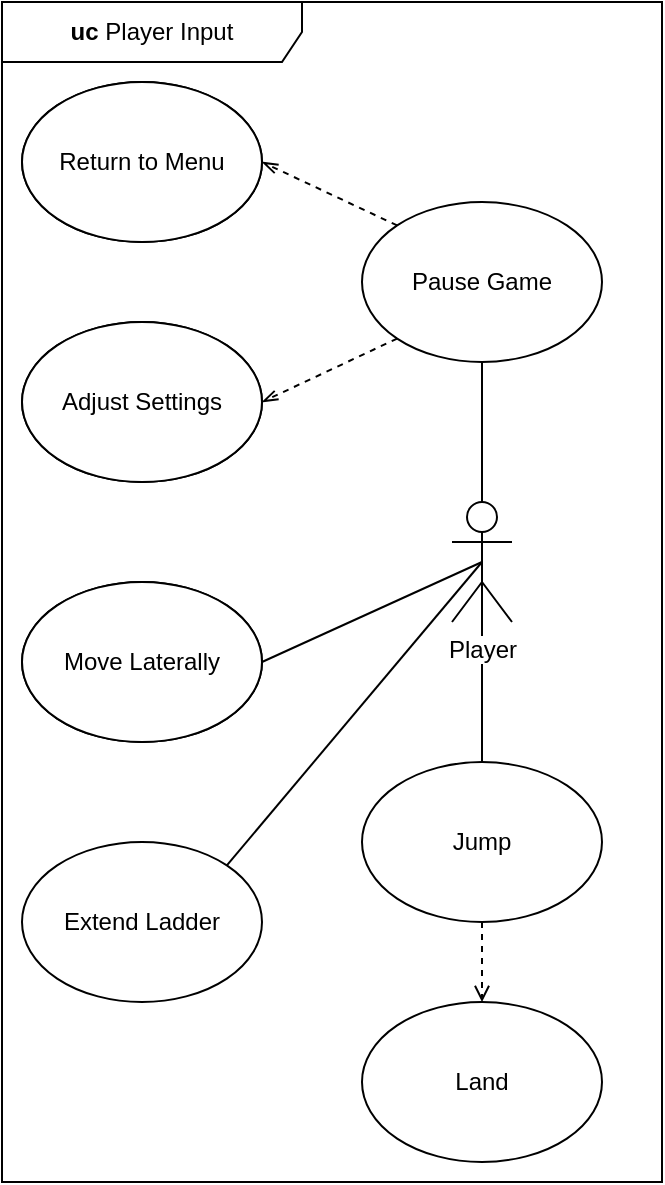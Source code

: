 <mxfile version="21.0.6"><diagram name="Page-1" id="FVM-0dpzZTRenCPU9bpZ"><mxGraphModel dx="1687" dy="854" grid="1" gridSize="10" guides="1" tooltips="1" connect="1" arrows="1" fold="1" page="1" pageScale="1" pageWidth="850" pageHeight="1100" math="0" shadow="0"><root><mxCell id="0"/><mxCell id="1" parent="0"/><mxCell id="w6efOKVVRBYO0En1bdJ0-13" style="rounded=0;orthogonalLoop=1;jettySize=auto;html=1;exitX=0.5;exitY=0.5;exitDx=0;exitDy=0;exitPerimeter=0;entryX=0.5;entryY=0;entryDx=0;entryDy=0;endArrow=none;endFill=0;" edge="1" parent="1" source="a1e5N-lmQyCS0TMDZFfz-2" target="w6efOKVVRBYO0En1bdJ0-24"><mxGeometry relative="1" as="geometry"/></mxCell><mxCell id="w6efOKVVRBYO0En1bdJ0-16" style="rounded=0;orthogonalLoop=1;jettySize=auto;html=1;exitX=0.5;exitY=0.5;exitDx=0;exitDy=0;exitPerimeter=0;entryX=1;entryY=0;entryDx=0;entryDy=0;endArrow=none;endFill=0;" edge="1" parent="1" source="a1e5N-lmQyCS0TMDZFfz-2" target="w6efOKVVRBYO0En1bdJ0-7"><mxGeometry relative="1" as="geometry"/></mxCell><mxCell id="w6efOKVVRBYO0En1bdJ0-19" style="rounded=0;orthogonalLoop=1;jettySize=auto;html=1;exitX=0.5;exitY=0.5;exitDx=0;exitDy=0;exitPerimeter=0;entryX=0.5;entryY=1;entryDx=0;entryDy=0;endArrow=none;endFill=0;" edge="1" parent="1" source="a1e5N-lmQyCS0TMDZFfz-2" target="w6efOKVVRBYO0En1bdJ0-2"><mxGeometry relative="1" as="geometry"><mxPoint x="270" y="260" as="targetPoint"/></mxGeometry></mxCell><mxCell id="a1e5N-lmQyCS0TMDZFfz-2" value="&lt;span style=&quot;background-color: rgb(255, 255, 255);&quot;&gt;Player&lt;/span&gt;" style="shape=umlActor;verticalLabelPosition=bottom;verticalAlign=top;html=1;outlineConnect=0;" parent="1" vertex="1"><mxGeometry x="265" y="330" width="30" height="60" as="geometry"/></mxCell><mxCell id="w6efOKVVRBYO0En1bdJ0-14" style="rounded=0;orthogonalLoop=1;jettySize=auto;html=1;exitX=1;exitY=0.5;exitDx=0;exitDy=0;entryX=0.5;entryY=0.5;entryDx=0;entryDy=0;entryPerimeter=0;endArrow=none;endFill=0;" edge="1" parent="1" source="w6efOKVVRBYO0En1bdJ0-23" target="a1e5N-lmQyCS0TMDZFfz-2"><mxGeometry relative="1" as="geometry"/></mxCell><mxCell id="a1e5N-lmQyCS0TMDZFfz-6" value="Move Laterally" style="ellipse;whiteSpace=wrap;html=1;" parent="1" vertex="1"><mxGeometry x="50" y="370" width="120" height="80" as="geometry"/></mxCell><mxCell id="a1e5N-lmQyCS0TMDZFfz-7" value="&lt;b&gt;uc&lt;/b&gt; Player Input" style="shape=umlFrame;whiteSpace=wrap;html=1;pointerEvents=0;width=150;height=30;" parent="1" vertex="1"><mxGeometry x="40" y="80" width="330" height="590" as="geometry"/></mxCell><mxCell id="w6efOKVVRBYO0En1bdJ0-5" style="rounded=0;orthogonalLoop=1;jettySize=auto;html=1;exitX=0;exitY=1;exitDx=0;exitDy=0;entryX=1;entryY=0.5;entryDx=0;entryDy=0;dashed=1;endArrow=openThin;endFill=0;" edge="1" parent="1" source="w6efOKVVRBYO0En1bdJ0-2" target="w6efOKVVRBYO0En1bdJ0-22"><mxGeometry relative="1" as="geometry"/></mxCell><mxCell id="w6efOKVVRBYO0En1bdJ0-6" style="rounded=0;orthogonalLoop=1;jettySize=auto;html=1;exitX=0;exitY=0;exitDx=0;exitDy=0;entryX=1;entryY=0.5;entryDx=0;entryDy=0;dashed=1;endArrow=openThin;endFill=0;" edge="1" parent="1" source="w6efOKVVRBYO0En1bdJ0-2" target="w6efOKVVRBYO0En1bdJ0-21"><mxGeometry relative="1" as="geometry"><mxPoint x="142.426" y="311.716" as="targetPoint"/></mxGeometry></mxCell><mxCell id="w6efOKVVRBYO0En1bdJ0-2" value="Pause Game" style="ellipse;whiteSpace=wrap;html=1;" vertex="1" parent="1"><mxGeometry x="220" y="180" width="120" height="80" as="geometry"/></mxCell><mxCell id="w6efOKVVRBYO0En1bdJ0-3" value="Return to Menu" style="ellipse;whiteSpace=wrap;html=1;" vertex="1" parent="1"><mxGeometry x="50" y="120" width="120" height="80" as="geometry"/></mxCell><mxCell id="w6efOKVVRBYO0En1bdJ0-4" value="Adjust Settings" style="ellipse;whiteSpace=wrap;html=1;" vertex="1" parent="1"><mxGeometry x="50" y="240" width="120" height="80" as="geometry"/></mxCell><mxCell id="w6efOKVVRBYO0En1bdJ0-7" value="Extend Ladder" style="ellipse;whiteSpace=wrap;html=1;" vertex="1" parent="1"><mxGeometry x="50" y="500" width="120" height="80" as="geometry"/></mxCell><mxCell id="w6efOKVVRBYO0En1bdJ0-21" value="Return to Menu" style="ellipse;whiteSpace=wrap;html=1;" vertex="1" parent="1"><mxGeometry x="50" y="120" width="120" height="80" as="geometry"/></mxCell><mxCell id="w6efOKVVRBYO0En1bdJ0-22" value="Adjust Settings" style="ellipse;whiteSpace=wrap;html=1;" vertex="1" parent="1"><mxGeometry x="50" y="240" width="120" height="80" as="geometry"/></mxCell><mxCell id="w6efOKVVRBYO0En1bdJ0-23" value="Move Laterally" style="ellipse;whiteSpace=wrap;html=1;" vertex="1" parent="1"><mxGeometry x="50" y="370" width="120" height="80" as="geometry"/></mxCell><mxCell id="w6efOKVVRBYO0En1bdJ0-27" style="rounded=0;orthogonalLoop=1;jettySize=auto;html=1;exitX=0.5;exitY=1;exitDx=0;exitDy=0;endArrow=open;endFill=0;dashed=1;" edge="1" parent="1" source="w6efOKVVRBYO0En1bdJ0-24" target="w6efOKVVRBYO0En1bdJ0-26"><mxGeometry relative="1" as="geometry"/></mxCell><mxCell id="w6efOKVVRBYO0En1bdJ0-24" value="Jump" style="ellipse;whiteSpace=wrap;html=1;" vertex="1" parent="1"><mxGeometry x="220" y="460" width="120" height="80" as="geometry"/></mxCell><mxCell id="w6efOKVVRBYO0En1bdJ0-26" value="Land" style="ellipse;whiteSpace=wrap;html=1;" vertex="1" parent="1"><mxGeometry x="220" y="580" width="120" height="80" as="geometry"/></mxCell></root></mxGraphModel></diagram></mxfile>